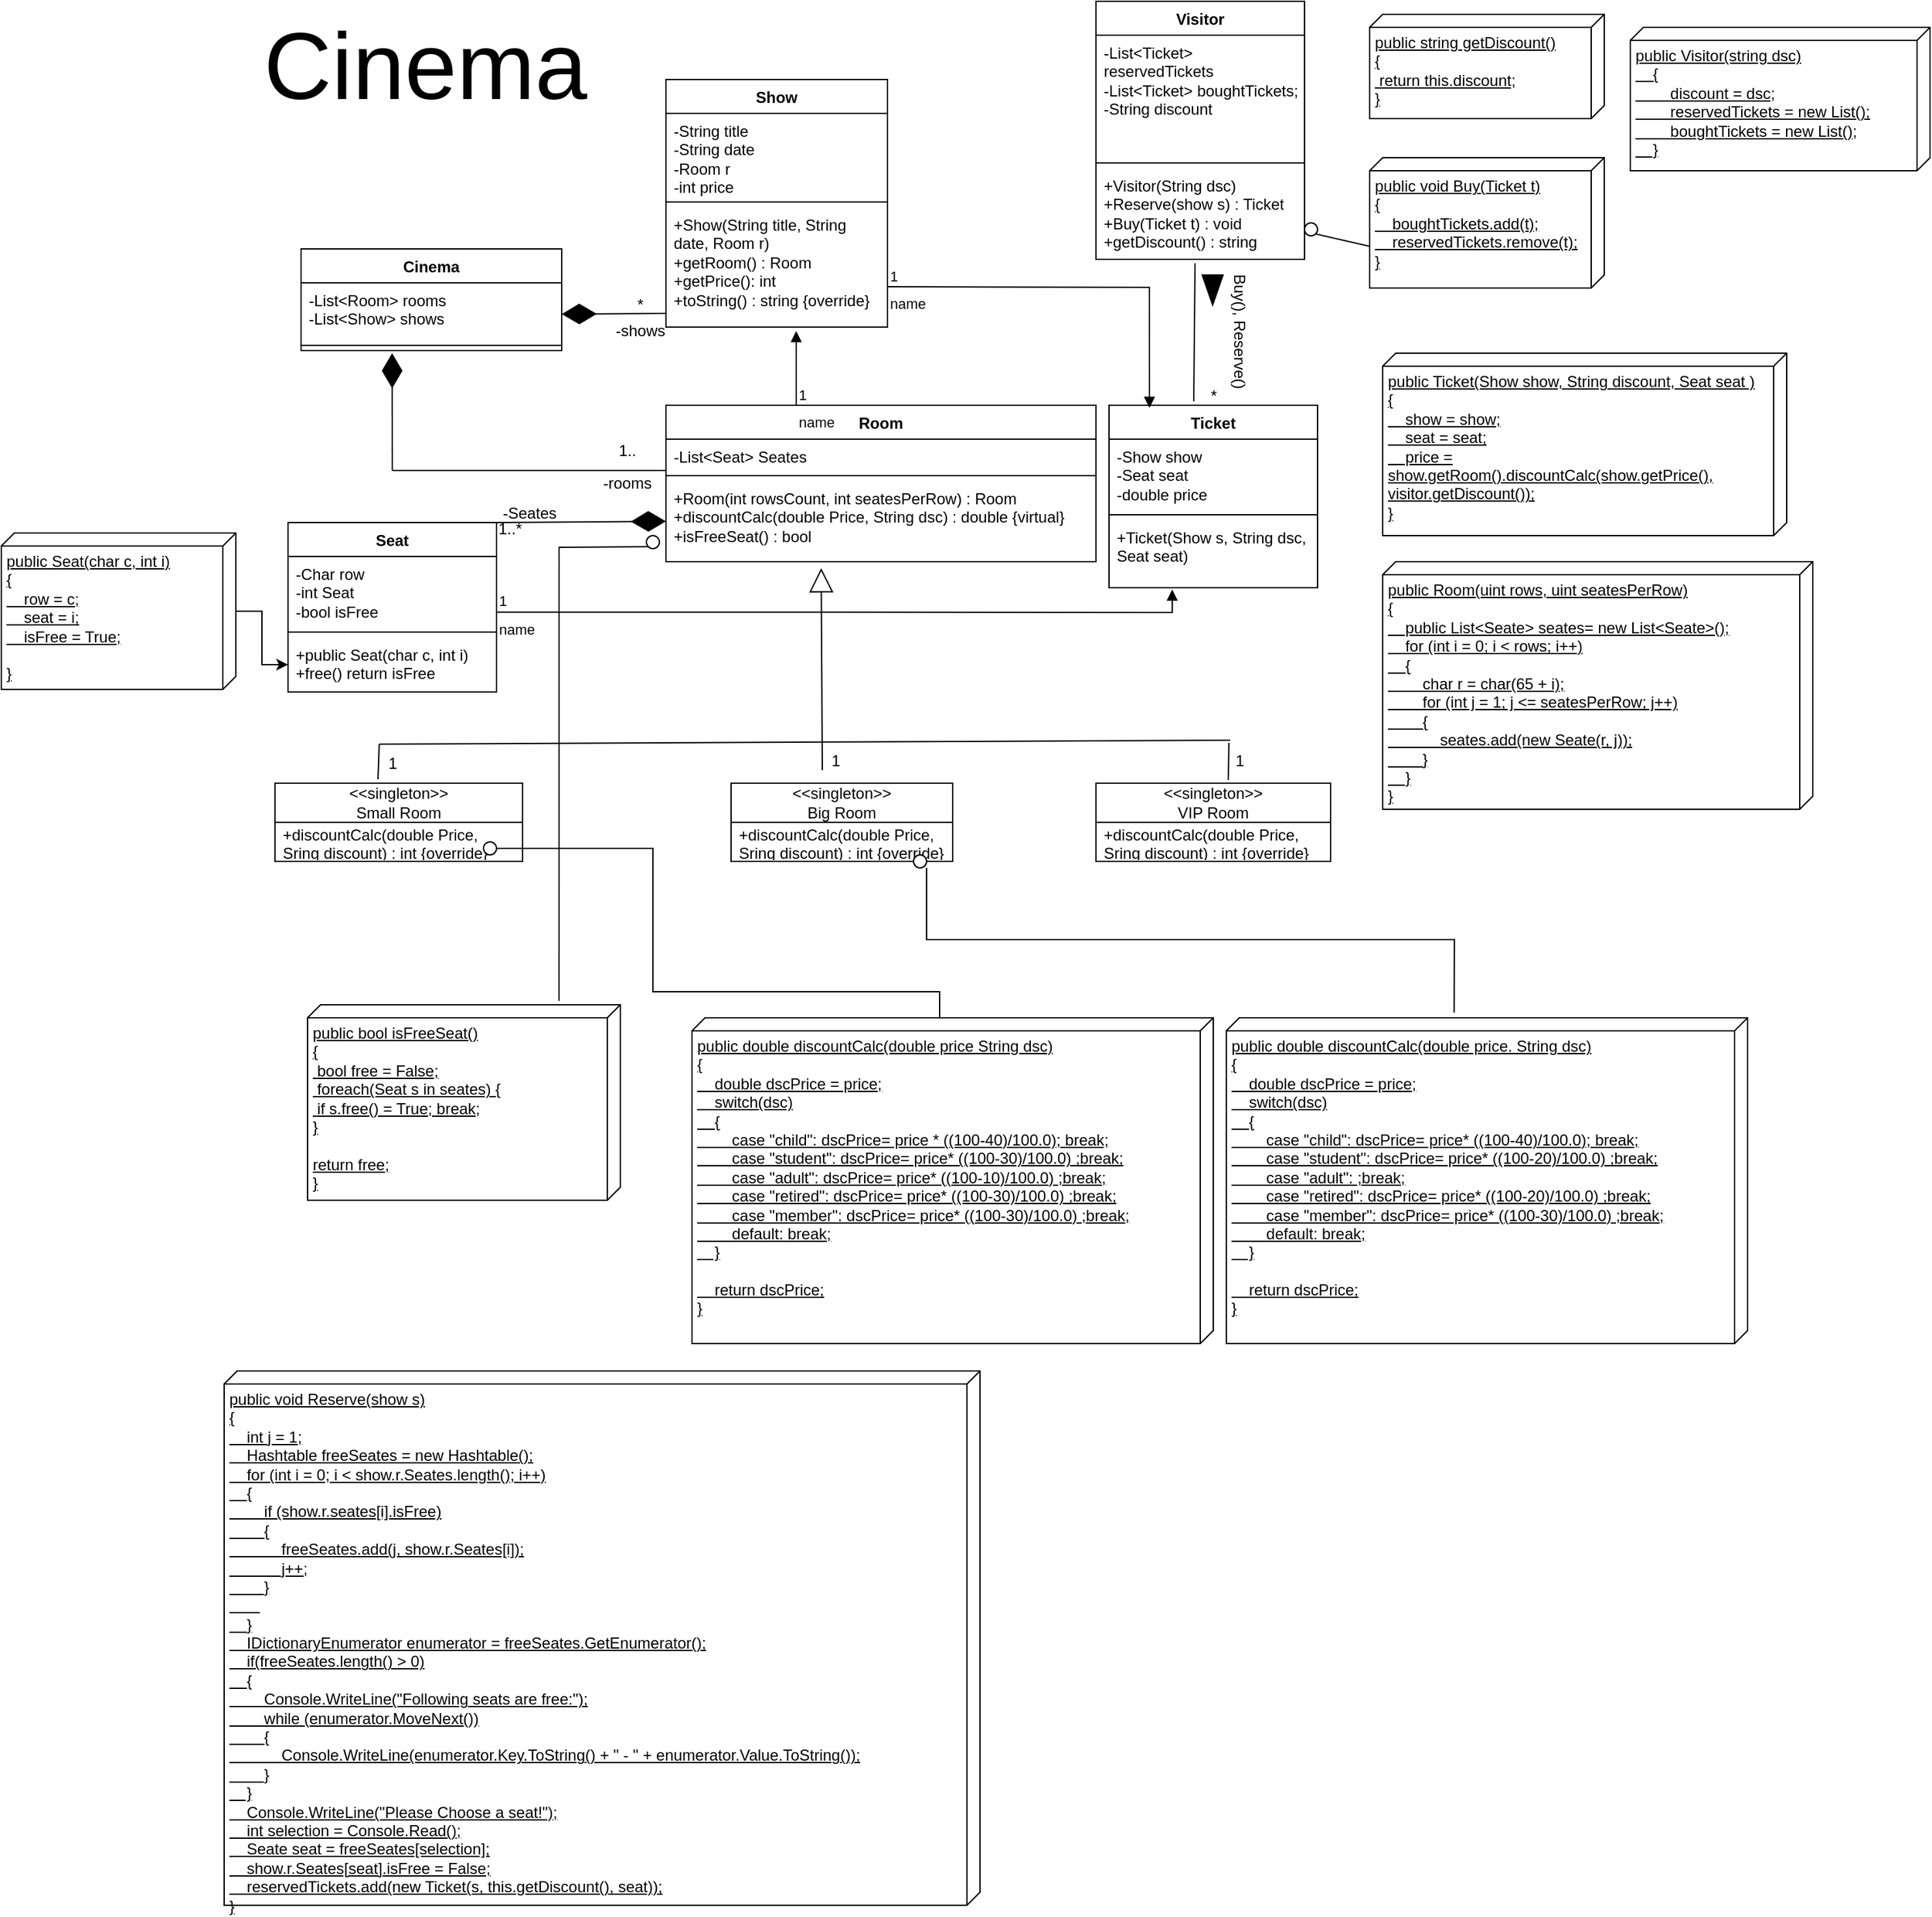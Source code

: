 <mxfile version="21.3.6" type="github">
  <diagram name="Page-1" id="c4acf3e9-155e-7222-9cf6-157b1a14988f">
    <mxGraphModel dx="2284" dy="774" grid="1" gridSize="10" guides="1" tooltips="1" connect="1" arrows="1" fold="1" page="1" pageScale="1" pageWidth="850" pageHeight="1100" background="none" math="0" shadow="0">
      <root>
        <mxCell id="0" />
        <mxCell id="1" parent="0" />
        <mxCell id="Fub8hcJ4NYJPcRC2N2-U-1" value="&amp;lt;&amp;lt;singleton&amp;gt;&amp;gt;&lt;br&gt;&lt;div&gt;Small Room&lt;/div&gt;" style="swimlane;fontStyle=0;childLayout=stackLayout;horizontal=1;startSize=30;horizontalStack=0;resizeParent=1;resizeParentMax=0;resizeLast=0;collapsible=1;marginBottom=0;whiteSpace=wrap;html=1;" parent="1" vertex="1">
          <mxGeometry x="30" y="610" width="190" height="60" as="geometry" />
        </mxCell>
        <mxCell id="Fub8hcJ4NYJPcRC2N2-U-2" value="+discountCalc(double Price, Sring discount) : int {override}" style="text;strokeColor=none;fillColor=none;align=left;verticalAlign=middle;spacingLeft=4;spacingRight=4;overflow=hidden;points=[[0,0.5],[1,0.5]];portConstraint=eastwest;rotatable=0;whiteSpace=wrap;html=1;" parent="Fub8hcJ4NYJPcRC2N2-U-1" vertex="1">
          <mxGeometry y="30" width="190" height="30" as="geometry" />
        </mxCell>
        <mxCell id="Fub8hcJ4NYJPcRC2N2-U-5" value="&lt;div&gt;&amp;lt;&amp;lt;singleton&amp;gt;&amp;gt;&lt;/div&gt;&lt;div&gt;Big Room&lt;/div&gt;" style="swimlane;fontStyle=0;childLayout=stackLayout;horizontal=1;startSize=30;horizontalStack=0;resizeParent=1;resizeParentMax=0;resizeLast=0;collapsible=1;marginBottom=0;whiteSpace=wrap;html=1;" parent="1" vertex="1">
          <mxGeometry x="380" y="610" width="170" height="60" as="geometry" />
        </mxCell>
        <mxCell id="Fub8hcJ4NYJPcRC2N2-U-6" value="+discountCalc(double Price, Sring discount) : int {override}" style="text;strokeColor=none;fillColor=none;align=left;verticalAlign=middle;spacingLeft=4;spacingRight=4;overflow=hidden;points=[[0,0.5],[1,0.5]];portConstraint=eastwest;rotatable=0;whiteSpace=wrap;html=1;" parent="Fub8hcJ4NYJPcRC2N2-U-5" vertex="1">
          <mxGeometry y="30" width="170" height="30" as="geometry" />
        </mxCell>
        <mxCell id="Fub8hcJ4NYJPcRC2N2-U-9" value="&amp;lt;&amp;lt;singleton&amp;gt;&amp;gt;&lt;div&gt;VIP Room&lt;/div&gt;" style="swimlane;fontStyle=0;childLayout=stackLayout;horizontal=1;startSize=30;horizontalStack=0;resizeParent=1;resizeParentMax=0;resizeLast=0;collapsible=1;marginBottom=0;whiteSpace=wrap;html=1;" parent="1" vertex="1">
          <mxGeometry x="660" y="610" width="180" height="60" as="geometry" />
        </mxCell>
        <mxCell id="Fub8hcJ4NYJPcRC2N2-U-10" value="+discountCalc(double Price, Sring discount) : int {override}" style="text;strokeColor=none;fillColor=none;align=left;verticalAlign=middle;spacingLeft=4;spacingRight=4;overflow=hidden;points=[[0,0.5],[1,0.5]];portConstraint=eastwest;rotatable=0;whiteSpace=wrap;html=1;" parent="Fub8hcJ4NYJPcRC2N2-U-9" vertex="1">
          <mxGeometry y="30" width="180" height="30" as="geometry" />
        </mxCell>
        <mxCell id="Fub8hcJ4NYJPcRC2N2-U-13" value="" style="endArrow=block;endSize=16;endFill=0;html=1;rounded=0;entryX=0.361;entryY=1.081;entryDx=0;entryDy=0;entryPerimeter=0;" parent="1" target="mv2xZKtYBl5VgR-Bn2mG-12" edge="1">
          <mxGeometry width="160" relative="1" as="geometry">
            <mxPoint x="450" y="600" as="sourcePoint" />
            <mxPoint x="449.46" y="445.01" as="targetPoint" />
          </mxGeometry>
        </mxCell>
        <mxCell id="Fub8hcJ4NYJPcRC2N2-U-14" value="" style="endArrow=none;html=1;rounded=0;entryX=0.267;entryY=-0.033;entryDx=0;entryDy=0;entryPerimeter=0;" parent="1" target="mv2xZKtYBl5VgR-Bn2mG-66" edge="1">
          <mxGeometry width="50" height="50" relative="1" as="geometry">
            <mxPoint x="110" y="580" as="sourcePoint" />
            <mxPoint x="740" y="580" as="targetPoint" />
          </mxGeometry>
        </mxCell>
        <mxCell id="Fub8hcJ4NYJPcRC2N2-U-15" value="" style="endArrow=none;html=1;rounded=0;exitX=0.416;exitY=-0.05;exitDx=0;exitDy=0;exitPerimeter=0;" parent="1" source="Fub8hcJ4NYJPcRC2N2-U-1" edge="1">
          <mxGeometry width="50" height="50" relative="1" as="geometry">
            <mxPoint x="110" y="630" as="sourcePoint" />
            <mxPoint x="110" y="580" as="targetPoint" />
          </mxGeometry>
        </mxCell>
        <mxCell id="Fub8hcJ4NYJPcRC2N2-U-16" value="" style="endArrow=none;html=1;rounded=0;entryX=0.564;entryY=-0.042;entryDx=0;entryDy=0;entryPerimeter=0;exitX=0.233;exitY=0.033;exitDx=0;exitDy=0;exitPerimeter=0;" parent="1" source="mv2xZKtYBl5VgR-Bn2mG-66" target="Fub8hcJ4NYJPcRC2N2-U-9" edge="1">
          <mxGeometry width="50" height="50" relative="1" as="geometry">
            <mxPoint x="740" y="580" as="sourcePoint" />
            <mxPoint x="670" y="530" as="targetPoint" />
          </mxGeometry>
        </mxCell>
        <mxCell id="Fub8hcJ4NYJPcRC2N2-U-17" value="" style="endArrow=diamondThin;endFill=1;endSize=24;html=1;rounded=0;" parent="1" edge="1">
          <mxGeometry width="160" relative="1" as="geometry">
            <mxPoint x="330" y="249.5" as="sourcePoint" />
            <mxPoint x="250" y="250" as="targetPoint" />
          </mxGeometry>
        </mxCell>
        <mxCell id="Fub8hcJ4NYJPcRC2N2-U-18" value="" style="endArrow=diamondThin;endFill=1;endSize=24;html=1;rounded=0;" parent="1" edge="1">
          <mxGeometry width="160" relative="1" as="geometry">
            <mxPoint x="120" y="370" as="sourcePoint" />
            <mxPoint x="119.9" y="280" as="targetPoint" />
          </mxGeometry>
        </mxCell>
        <mxCell id="Fub8hcJ4NYJPcRC2N2-U-20" value="-rooms" style="text;html=1;align=center;verticalAlign=middle;resizable=0;points=[];autosize=1;strokeColor=none;fillColor=none;" parent="1" vertex="1">
          <mxGeometry x="270" y="365" width="60" height="30" as="geometry" />
        </mxCell>
        <mxCell id="Fub8hcJ4NYJPcRC2N2-U-21" value="1.." style="text;html=1;align=center;verticalAlign=middle;resizable=0;points=[];autosize=1;strokeColor=none;fillColor=none;" parent="1" vertex="1">
          <mxGeometry x="280" y="340" width="40" height="30" as="geometry" />
        </mxCell>
        <mxCell id="Fub8hcJ4NYJPcRC2N2-U-22" value="&lt;div&gt;-shows&lt;/div&gt;" style="text;html=1;align=center;verticalAlign=middle;resizable=0;points=[];autosize=1;strokeColor=none;fillColor=none;" parent="1" vertex="1">
          <mxGeometry x="280" y="248" width="60" height="30" as="geometry" />
        </mxCell>
        <mxCell id="Fub8hcJ4NYJPcRC2N2-U-23" value="*" style="text;html=1;align=center;verticalAlign=middle;resizable=0;points=[];autosize=1;strokeColor=none;fillColor=none;" parent="1" vertex="1">
          <mxGeometry x="295" y="228" width="30" height="30" as="geometry" />
        </mxCell>
        <mxCell id="mv2xZKtYBl5VgR-Bn2mG-1" value="Cinema" style="swimlane;fontStyle=1;align=center;verticalAlign=top;childLayout=stackLayout;horizontal=1;startSize=26;horizontalStack=0;resizeParent=1;resizeParentMax=0;resizeLast=0;collapsible=1;marginBottom=0;whiteSpace=wrap;html=1;" parent="1" vertex="1">
          <mxGeometry x="50" y="200" width="200" height="78" as="geometry" />
        </mxCell>
        <mxCell id="mv2xZKtYBl5VgR-Bn2mG-2" value="&lt;div&gt;-List&amp;lt;Room&amp;gt; rooms&lt;/div&gt;&lt;div&gt;-List&amp;lt;Show&amp;gt; shows&lt;br&gt;&lt;/div&gt;" style="text;strokeColor=none;fillColor=none;align=left;verticalAlign=top;spacingLeft=4;spacingRight=4;overflow=hidden;rotatable=0;points=[[0,0.5],[1,0.5]];portConstraint=eastwest;whiteSpace=wrap;html=1;" parent="mv2xZKtYBl5VgR-Bn2mG-1" vertex="1">
          <mxGeometry y="26" width="200" height="44" as="geometry" />
        </mxCell>
        <mxCell id="mv2xZKtYBl5VgR-Bn2mG-3" value="" style="line;strokeWidth=1;fillColor=none;align=left;verticalAlign=middle;spacingTop=-1;spacingLeft=3;spacingRight=3;rotatable=0;labelPosition=right;points=[];portConstraint=eastwest;strokeColor=inherit;" parent="mv2xZKtYBl5VgR-Bn2mG-1" vertex="1">
          <mxGeometry y="70" width="200" height="8" as="geometry" />
        </mxCell>
        <mxCell id="mv2xZKtYBl5VgR-Bn2mG-5" value="Show" style="swimlane;fontStyle=1;align=center;verticalAlign=top;childLayout=stackLayout;horizontal=1;startSize=26;horizontalStack=0;resizeParent=1;resizeParentMax=0;resizeLast=0;collapsible=1;marginBottom=0;whiteSpace=wrap;html=1;" parent="1" vertex="1">
          <mxGeometry x="330" y="70" width="170" height="190" as="geometry" />
        </mxCell>
        <mxCell id="mv2xZKtYBl5VgR-Bn2mG-6" value="&lt;div&gt;-String title&lt;/div&gt;-String date&lt;br&gt;-Room r&lt;br&gt;-int price" style="text;strokeColor=none;fillColor=none;align=left;verticalAlign=top;spacingLeft=4;spacingRight=4;overflow=hidden;rotatable=0;points=[[0,0.5],[1,0.5]];portConstraint=eastwest;whiteSpace=wrap;html=1;" parent="mv2xZKtYBl5VgR-Bn2mG-5" vertex="1">
          <mxGeometry y="26" width="170" height="64" as="geometry" />
        </mxCell>
        <mxCell id="mv2xZKtYBl5VgR-Bn2mG-7" value="" style="line;strokeWidth=1;fillColor=none;align=left;verticalAlign=middle;spacingTop=-1;spacingLeft=3;spacingRight=3;rotatable=0;labelPosition=right;points=[];portConstraint=eastwest;strokeColor=inherit;" parent="mv2xZKtYBl5VgR-Bn2mG-5" vertex="1">
          <mxGeometry y="90" width="170" height="8" as="geometry" />
        </mxCell>
        <mxCell id="mv2xZKtYBl5VgR-Bn2mG-8" value="+Show(String title, String date, Room r)&lt;br&gt;&lt;div&gt;+getRoom() : Room&lt;/div&gt;&lt;div&gt;+getPrice(): int&lt;/div&gt;&lt;div&gt;+toString() : string {override}&lt;br&gt;&lt;/div&gt;" style="text;strokeColor=none;fillColor=none;align=left;verticalAlign=top;spacingLeft=4;spacingRight=4;overflow=hidden;rotatable=0;points=[[0,0.5],[1,0.5]];portConstraint=eastwest;whiteSpace=wrap;html=1;" parent="mv2xZKtYBl5VgR-Bn2mG-5" vertex="1">
          <mxGeometry y="98" width="170" height="92" as="geometry" />
        </mxCell>
        <mxCell id="mv2xZKtYBl5VgR-Bn2mG-9" value="Room" style="swimlane;fontStyle=1;align=center;verticalAlign=top;childLayout=stackLayout;horizontal=1;startSize=26;horizontalStack=0;resizeParent=1;resizeParentMax=0;resizeLast=0;collapsible=1;marginBottom=0;whiteSpace=wrap;html=1;" parent="1" vertex="1">
          <mxGeometry x="330" y="320" width="330" height="120" as="geometry" />
        </mxCell>
        <mxCell id="mv2xZKtYBl5VgR-Bn2mG-10" value="-List&amp;lt;Seat&amp;gt; Seates" style="text;strokeColor=none;fillColor=none;align=left;verticalAlign=top;spacingLeft=4;spacingRight=4;overflow=hidden;rotatable=0;points=[[0,0.5],[1,0.5]];portConstraint=eastwest;whiteSpace=wrap;html=1;" parent="mv2xZKtYBl5VgR-Bn2mG-9" vertex="1">
          <mxGeometry y="26" width="330" height="24" as="geometry" />
        </mxCell>
        <mxCell id="mv2xZKtYBl5VgR-Bn2mG-11" value="" style="line;strokeWidth=1;fillColor=none;align=left;verticalAlign=middle;spacingTop=-1;spacingLeft=3;spacingRight=3;rotatable=0;labelPosition=right;points=[];portConstraint=eastwest;strokeColor=inherit;" parent="mv2xZKtYBl5VgR-Bn2mG-9" vertex="1">
          <mxGeometry y="50" width="330" height="8" as="geometry" />
        </mxCell>
        <mxCell id="mv2xZKtYBl5VgR-Bn2mG-12" value="&lt;div&gt;+Room(int rowsCount, int seatesPerRow) : Room&lt;br&gt;&lt;/div&gt;&lt;div&gt;+discountCalc(double Price, String dsc) : double {virtual}&lt;br&gt;+isFreeSeat() : bool&lt;br&gt;&lt;/div&gt;" style="text;strokeColor=none;fillColor=none;align=left;verticalAlign=top;spacingLeft=4;spacingRight=4;overflow=hidden;rotatable=0;points=[[0,0.5],[1,0.5]];portConstraint=eastwest;whiteSpace=wrap;html=1;" parent="mv2xZKtYBl5VgR-Bn2mG-9" vertex="1">
          <mxGeometry y="58" width="330" height="62" as="geometry" />
        </mxCell>
        <mxCell id="mv2xZKtYBl5VgR-Bn2mG-13" value="Visitor" style="swimlane;fontStyle=1;align=center;verticalAlign=top;childLayout=stackLayout;horizontal=1;startSize=26;horizontalStack=0;resizeParent=1;resizeParentMax=0;resizeLast=0;collapsible=1;marginBottom=0;whiteSpace=wrap;html=1;" parent="1" vertex="1">
          <mxGeometry x="660" y="10" width="160" height="198" as="geometry" />
        </mxCell>
        <mxCell id="mv2xZKtYBl5VgR-Bn2mG-14" value="&lt;div&gt;-List&amp;lt;Ticket&amp;gt; reservedTickets&lt;/div&gt;&lt;div&gt;-List&amp;lt;Ticket&amp;gt; boughtTickets;&lt;br&gt;&lt;/div&gt;-String discount" style="text;strokeColor=none;fillColor=none;align=left;verticalAlign=top;spacingLeft=4;spacingRight=4;overflow=hidden;rotatable=0;points=[[0,0.5],[1,0.5]];portConstraint=eastwest;whiteSpace=wrap;html=1;" parent="mv2xZKtYBl5VgR-Bn2mG-13" vertex="1">
          <mxGeometry y="26" width="160" height="94" as="geometry" />
        </mxCell>
        <mxCell id="mv2xZKtYBl5VgR-Bn2mG-15" value="" style="line;strokeWidth=1;fillColor=none;align=left;verticalAlign=middle;spacingTop=-1;spacingLeft=3;spacingRight=3;rotatable=0;labelPosition=right;points=[];portConstraint=eastwest;strokeColor=inherit;" parent="mv2xZKtYBl5VgR-Bn2mG-13" vertex="1">
          <mxGeometry y="120" width="160" height="8" as="geometry" />
        </mxCell>
        <mxCell id="mv2xZKtYBl5VgR-Bn2mG-16" value="&lt;div&gt;+Visitor(String dsc)&lt;br&gt;+Reserve(show s) : Ticket&lt;br&gt;&lt;/div&gt;&lt;div&gt;+Buy(Ticket t) : void&lt;/div&gt;&lt;div&gt;+getDiscount() : string&lt;br&gt;&lt;/div&gt;&lt;div&gt;&lt;br&gt;&lt;/div&gt;" style="text;strokeColor=none;fillColor=none;align=left;verticalAlign=top;spacingLeft=4;spacingRight=4;overflow=hidden;rotatable=0;points=[[0,0.5],[1,0.5]];portConstraint=eastwest;whiteSpace=wrap;html=1;" parent="mv2xZKtYBl5VgR-Bn2mG-13" vertex="1">
          <mxGeometry y="128" width="160" height="70" as="geometry" />
        </mxCell>
        <mxCell id="mv2xZKtYBl5VgR-Bn2mG-17" value="" style="endArrow=none;html=1;rounded=0;" parent="1" edge="1">
          <mxGeometry width="50" height="50" relative="1" as="geometry">
            <mxPoint x="120" y="370" as="sourcePoint" />
            <mxPoint x="330" y="370" as="targetPoint" />
            <Array as="points" />
          </mxGeometry>
        </mxCell>
        <mxCell id="mv2xZKtYBl5VgR-Bn2mG-19" value="Ticket" style="swimlane;fontStyle=1;align=center;verticalAlign=top;childLayout=stackLayout;horizontal=1;startSize=26;horizontalStack=0;resizeParent=1;resizeParentMax=0;resizeLast=0;collapsible=1;marginBottom=0;whiteSpace=wrap;html=1;" parent="1" vertex="1">
          <mxGeometry x="670" y="320" width="160" height="140" as="geometry" />
        </mxCell>
        <mxCell id="mv2xZKtYBl5VgR-Bn2mG-20" value="-Show show&lt;br&gt;-Seat seat&lt;br&gt;-double price" style="text;strokeColor=none;fillColor=none;align=left;verticalAlign=top;spacingLeft=4;spacingRight=4;overflow=hidden;rotatable=0;points=[[0,0.5],[1,0.5]];portConstraint=eastwest;whiteSpace=wrap;html=1;" parent="mv2xZKtYBl5VgR-Bn2mG-19" vertex="1">
          <mxGeometry y="26" width="160" height="54" as="geometry" />
        </mxCell>
        <mxCell id="mv2xZKtYBl5VgR-Bn2mG-21" value="" style="line;strokeWidth=1;fillColor=none;align=left;verticalAlign=middle;spacingTop=-1;spacingLeft=3;spacingRight=3;rotatable=0;labelPosition=right;points=[];portConstraint=eastwest;strokeColor=inherit;" parent="mv2xZKtYBl5VgR-Bn2mG-19" vertex="1">
          <mxGeometry y="80" width="160" height="8" as="geometry" />
        </mxCell>
        <mxCell id="mv2xZKtYBl5VgR-Bn2mG-22" value="+Ticket(Show s, String dsc, Seat seat)" style="text;strokeColor=none;fillColor=none;align=left;verticalAlign=top;spacingLeft=4;spacingRight=4;overflow=hidden;rotatable=0;points=[[0,0.5],[1,0.5]];portConstraint=eastwest;whiteSpace=wrap;html=1;" parent="mv2xZKtYBl5VgR-Bn2mG-19" vertex="1">
          <mxGeometry y="88" width="160" height="52" as="geometry" />
        </mxCell>
        <mxCell id="mv2xZKtYBl5VgR-Bn2mG-23" value="" style="shape=mxgraph.arrows2.wedgeArrow;html=1;bendable=0;startWidth=8;fillColor=strokeColor;defaultFillColor=invert;defaultGradientColor=invert;rounded=0;" parent="1" edge="1">
          <mxGeometry width="100" height="100" relative="1" as="geometry">
            <mxPoint x="749.5" y="220" as="sourcePoint" />
            <mxPoint x="749.5" y="243" as="targetPoint" />
          </mxGeometry>
        </mxCell>
        <mxCell id="mv2xZKtYBl5VgR-Bn2mG-24" value="Buy(), Reserve()" style="text;html=1;align=center;verticalAlign=middle;resizable=0;points=[];autosize=1;strokeColor=none;fillColor=none;rotation=90;" parent="1" vertex="1">
          <mxGeometry x="715" y="248" width="110" height="30" as="geometry" />
        </mxCell>
        <mxCell id="mv2xZKtYBl5VgR-Bn2mG-25" value="Seat" style="swimlane;fontStyle=1;align=center;verticalAlign=top;childLayout=stackLayout;horizontal=1;startSize=26;horizontalStack=0;resizeParent=1;resizeParentMax=0;resizeLast=0;collapsible=1;marginBottom=0;whiteSpace=wrap;html=1;" parent="1" vertex="1">
          <mxGeometry x="40" y="410" width="160" height="130" as="geometry" />
        </mxCell>
        <mxCell id="mv2xZKtYBl5VgR-Bn2mG-26" value="-Char row&lt;br&gt;-int Seat&lt;br&gt;-bool isFree" style="text;strokeColor=none;fillColor=none;align=left;verticalAlign=top;spacingLeft=4;spacingRight=4;overflow=hidden;rotatable=0;points=[[0,0.5],[1,0.5]];portConstraint=eastwest;whiteSpace=wrap;html=1;" parent="mv2xZKtYBl5VgR-Bn2mG-25" vertex="1">
          <mxGeometry y="26" width="160" height="54" as="geometry" />
        </mxCell>
        <mxCell id="mv2xZKtYBl5VgR-Bn2mG-27" value="" style="line;strokeWidth=1;fillColor=none;align=left;verticalAlign=middle;spacingTop=-1;spacingLeft=3;spacingRight=3;rotatable=0;labelPosition=right;points=[];portConstraint=eastwest;strokeColor=inherit;" parent="mv2xZKtYBl5VgR-Bn2mG-25" vertex="1">
          <mxGeometry y="80" width="160" height="8" as="geometry" />
        </mxCell>
        <mxCell id="mv2xZKtYBl5VgR-Bn2mG-28" value="&lt;div&gt;+public Seat(char c, int i)&lt;br&gt;&lt;/div&gt;&lt;div&gt;+free() return isFree&lt;/div&gt;" style="text;strokeColor=none;fillColor=none;align=left;verticalAlign=top;spacingLeft=4;spacingRight=4;overflow=hidden;rotatable=0;points=[[0,0.5],[1,0.5]];portConstraint=eastwest;whiteSpace=wrap;html=1;" parent="mv2xZKtYBl5VgR-Bn2mG-25" vertex="1">
          <mxGeometry y="88" width="160" height="42" as="geometry" />
        </mxCell>
        <mxCell id="mv2xZKtYBl5VgR-Bn2mG-29" value="&lt;font style=&quot;font-size: 72px;&quot;&gt;Cinema&lt;/font&gt;" style="text;html=1;align=center;verticalAlign=middle;resizable=0;points=[];autosize=1;strokeColor=none;fillColor=none;" parent="1" vertex="1">
          <mxGeometry x="10" y="10" width="270" height="100" as="geometry" />
        </mxCell>
        <mxCell id="mv2xZKtYBl5VgR-Bn2mG-30" value="public bool isFreeSeat()&lt;br&gt;&lt;div&gt;{&lt;/div&gt;&lt;div&gt;&lt;span style=&quot;white-space: pre;&quot;&gt; &lt;/span&gt;bool free = False;&lt;br&gt;&lt;/div&gt;&lt;div&gt;&lt;span style=&quot;white-space: pre;&quot;&gt; &lt;/span&gt;foreach(Seat s in seates) {&lt;/div&gt;&lt;div&gt;&lt;span style=&quot;white-space: pre;&quot;&gt; &lt;/span&gt;if s.free() = True; break; &lt;br&gt;&lt;/div&gt;&lt;div&gt;}&lt;/div&gt;&lt;div&gt;&lt;br&gt;&lt;/div&gt;&lt;div&gt;return free;&lt;br&gt;&lt;/div&gt;&lt;div&gt;}&lt;/div&gt;" style="verticalAlign=top;align=left;spacingTop=8;spacingLeft=2;spacingRight=12;shape=cube;size=10;direction=south;fontStyle=4;html=1;whiteSpace=wrap;" parent="1" vertex="1">
          <mxGeometry x="55" y="780" width="240" height="150" as="geometry" />
        </mxCell>
        <mxCell id="mv2xZKtYBl5VgR-Bn2mG-31" value="public double discountCalc(double price String dsc)&lt;br&gt;{&lt;br&gt;&amp;nbsp;&amp;nbsp; &amp;nbsp;double dscPrice = price;&lt;br&gt;&amp;nbsp;&amp;nbsp; &amp;nbsp;switch(dsc) &lt;br&gt;&amp;nbsp;&amp;nbsp; &amp;nbsp;{&lt;br&gt;&amp;nbsp;&amp;nbsp; &amp;nbsp;&amp;nbsp;&amp;nbsp;&amp;nbsp; case &quot;child&quot;: dscPrice= price * ((100-40)/100.0); break;&lt;br&gt;&amp;nbsp;&amp;nbsp; &amp;nbsp;&amp;nbsp;&amp;nbsp;&amp;nbsp; case &quot;student&quot;: dscPrice= price* ((100-30)/100.0) ;break;&lt;br&gt;&amp;nbsp;&amp;nbsp; &amp;nbsp;&amp;nbsp;&amp;nbsp;&amp;nbsp; case &quot;adult&quot;: dscPrice= price* ((100-10)/100.0) ;break;&lt;br&gt;&amp;nbsp;&amp;nbsp; &amp;nbsp;&amp;nbsp;&amp;nbsp;&amp;nbsp; case &quot;retired&quot;: dscPrice= price* ((100-30)/100.0) ;break;&lt;br&gt;&amp;nbsp;&amp;nbsp; &amp;nbsp;&amp;nbsp;&amp;nbsp;&amp;nbsp; case &quot;member&quot;: dscPrice= price* ((100-30)/100.0) ;break;&lt;br&gt;&amp;nbsp;&amp;nbsp; &amp;nbsp;&amp;nbsp;&amp;nbsp;&amp;nbsp; default: break;&lt;br&gt;&amp;nbsp;&amp;nbsp; &amp;nbsp;}&lt;br&gt;&lt;br&gt;&amp;nbsp;&amp;nbsp; &amp;nbsp;return dscPrice;&lt;br&gt;}" style="verticalAlign=top;align=left;spacingTop=8;spacingLeft=2;spacingRight=12;shape=cube;size=10;direction=south;fontStyle=4;html=1;whiteSpace=wrap;" parent="1" vertex="1">
          <mxGeometry x="350" y="790" width="400" height="250" as="geometry" />
        </mxCell>
        <mxCell id="mv2xZKtYBl5VgR-Bn2mG-33" value="public double discountCalc(double price. String dsc)&lt;br&gt;{&lt;br&gt;&amp;nbsp;&amp;nbsp;&amp;nbsp; double dscPrice = price;&lt;br&gt;&amp;nbsp;&amp;nbsp; &amp;nbsp;switch(dsc) &lt;br&gt;&amp;nbsp;&amp;nbsp; &amp;nbsp;{&lt;br&gt;&amp;nbsp;&amp;nbsp; &amp;nbsp;&amp;nbsp;&amp;nbsp;&amp;nbsp; case &quot;child&quot;: dscPrice= price* ((100-40)/100.0); break;&lt;br&gt;&amp;nbsp;&amp;nbsp; &amp;nbsp;&amp;nbsp;&amp;nbsp;&amp;nbsp; case &quot;student&quot;: dscPrice= price* ((100-20)/100.0) ;break;&lt;br&gt;&amp;nbsp;&amp;nbsp; &amp;nbsp;&amp;nbsp;&amp;nbsp;&amp;nbsp; case &quot;adult&quot;: ;break;&lt;br&gt;&amp;nbsp;&amp;nbsp; &amp;nbsp;&amp;nbsp;&amp;nbsp;&amp;nbsp; case &quot;retired&quot;: dscPrice= price* ((100-20)/100.0) ;break;&lt;br&gt;&amp;nbsp;&amp;nbsp; &amp;nbsp;&amp;nbsp;&amp;nbsp;&amp;nbsp; case &quot;member&quot;: dscPrice= price* ((100-30)/100.0) ;break;&lt;br&gt;&amp;nbsp;&amp;nbsp; &amp;nbsp;&amp;nbsp;&amp;nbsp;&amp;nbsp; default: break;&lt;br&gt;&amp;nbsp;&amp;nbsp; &amp;nbsp;}&lt;br&gt;&lt;br&gt;&amp;nbsp;&amp;nbsp; &amp;nbsp;return dscPrice;&lt;br&gt;}" style="verticalAlign=top;align=left;spacingTop=8;spacingLeft=2;spacingRight=12;shape=cube;size=10;direction=south;fontStyle=4;html=1;whiteSpace=wrap;" parent="1" vertex="1">
          <mxGeometry x="760" y="790" width="400" height="250" as="geometry" />
        </mxCell>
        <mxCell id="mv2xZKtYBl5VgR-Bn2mG-41" value="" style="ellipse;whiteSpace=wrap;html=1;aspect=fixed;" parent="1" vertex="1">
          <mxGeometry x="520" y="665" width="10" height="10" as="geometry" />
        </mxCell>
        <mxCell id="mv2xZKtYBl5VgR-Bn2mG-42" value="" style="endArrow=none;html=1;rounded=0;entryX=1;entryY=0.5;entryDx=0;entryDy=0;" parent="1" target="mv2xZKtYBl5VgR-Bn2mG-43" edge="1">
          <mxGeometry width="50" height="50" relative="1" as="geometry">
            <mxPoint x="540" y="790" as="sourcePoint" />
            <mxPoint x="200" y="680" as="targetPoint" />
            <Array as="points">
              <mxPoint x="540" y="770" />
              <mxPoint x="320" y="770" />
              <mxPoint x="320" y="660" />
            </Array>
          </mxGeometry>
        </mxCell>
        <mxCell id="mv2xZKtYBl5VgR-Bn2mG-43" value="" style="ellipse;whiteSpace=wrap;html=1;aspect=fixed;" parent="1" vertex="1">
          <mxGeometry x="190" y="655" width="10" height="10" as="geometry" />
        </mxCell>
        <mxCell id="mv2xZKtYBl5VgR-Bn2mG-45" value="" style="ellipse;whiteSpace=wrap;html=1;aspect=fixed;" parent="1" vertex="1">
          <mxGeometry x="315" y="420" width="10" height="10" as="geometry" />
        </mxCell>
        <mxCell id="mv2xZKtYBl5VgR-Bn2mG-46" value="" style="endArrow=none;html=1;rounded=0;exitX=-0.02;exitY=0.196;exitDx=0;exitDy=0;exitPerimeter=0;entryX=0;entryY=1;entryDx=0;entryDy=0;" parent="1" source="mv2xZKtYBl5VgR-Bn2mG-30" target="mv2xZKtYBl5VgR-Bn2mG-45" edge="1">
          <mxGeometry width="50" height="50" relative="1" as="geometry">
            <mxPoint x="320" y="760" as="sourcePoint" />
            <mxPoint x="250" y="420" as="targetPoint" />
            <Array as="points">
              <mxPoint x="248" y="429" />
            </Array>
          </mxGeometry>
        </mxCell>
        <mxCell id="mv2xZKtYBl5VgR-Bn2mG-47" value="public void Reserve(show s) &lt;br&gt;{&lt;br&gt;&amp;nbsp;&amp;nbsp; &amp;nbsp;int j = 1;&lt;br&gt;&amp;nbsp;&amp;nbsp; &amp;nbsp;Hashtable freeSeates = new Hashtable();&lt;br&gt;&amp;nbsp;&amp;nbsp; &amp;nbsp;for (int i = 0; i &amp;lt; show.r.Seates.length(); i++) &lt;br&gt;&amp;nbsp;&amp;nbsp; &amp;nbsp;{&lt;br&gt;&amp;nbsp;&amp;nbsp; &amp;nbsp;&amp;nbsp;&amp;nbsp;&amp;nbsp; if (show.r.seates[i].isFree)&lt;br&gt;&amp;nbsp;&amp;nbsp; &amp;nbsp;&amp;nbsp;&amp;nbsp;&amp;nbsp; {&lt;br&gt;&amp;nbsp;&amp;nbsp; &amp;nbsp;&amp;nbsp;&amp;nbsp;&amp;nbsp; &amp;nbsp;&amp;nbsp;&amp;nbsp; freeSeates.add(j, show.r.Seates[i]);&lt;br&gt;&amp;nbsp;&amp;nbsp; &amp;nbsp;&amp;nbsp;&amp;nbsp;&amp;nbsp; &amp;nbsp;&amp;nbsp;&amp;nbsp; j++;&lt;br&gt;&amp;nbsp;&amp;nbsp; &amp;nbsp;&amp;nbsp;&amp;nbsp;&amp;nbsp; }&lt;br&gt;&amp;nbsp;&amp;nbsp; &amp;nbsp;&amp;nbsp;&amp;nbsp;&amp;nbsp; &lt;br&gt;&amp;nbsp;&amp;nbsp; &amp;nbsp;}&lt;br&gt;&amp;nbsp;&amp;nbsp; &amp;nbsp;IDictionaryEnumerator enumerator = freeSeates.GetEnumerator();&lt;br&gt;&amp;nbsp;&amp;nbsp; &amp;nbsp;if(freeSeates.length() &amp;gt; 0)&lt;br&gt;&amp;nbsp;&amp;nbsp; &amp;nbsp;{&lt;br&gt;&amp;nbsp;&amp;nbsp; &amp;nbsp;&amp;nbsp;&amp;nbsp;&amp;nbsp; Console.WriteLine(&quot;Following seats are free:&quot;);&lt;br&gt;&amp;nbsp;&amp;nbsp; &amp;nbsp;&amp;nbsp;&amp;nbsp;&amp;nbsp; while (enumerator.MoveNext())&lt;br&gt;&amp;nbsp;&amp;nbsp; &amp;nbsp;&amp;nbsp;&amp;nbsp;&amp;nbsp; {&lt;br&gt;&amp;nbsp;&amp;nbsp; &amp;nbsp;&amp;nbsp;&amp;nbsp;&amp;nbsp; &amp;nbsp;&amp;nbsp;&amp;nbsp; Console.WriteLine(enumerator.Key.ToString() + &quot; - &quot; + enumerator.Value.ToString());&lt;br&gt;&amp;nbsp;&amp;nbsp; &amp;nbsp;&amp;nbsp;&amp;nbsp;&amp;nbsp; }&lt;br&gt;&amp;nbsp;&amp;nbsp; &amp;nbsp;}&lt;br&gt;&amp;nbsp;&amp;nbsp; &amp;nbsp;Console.WriteLine(&quot;Please Choose a seat!&quot;);&lt;br&gt;&amp;nbsp;&amp;nbsp; &amp;nbsp;int selection = Console.Read();&lt;br&gt;&lt;div&gt;&amp;nbsp;&amp;nbsp;&amp;nbsp; Seate seat = freeSeates[selection];&lt;/div&gt;&lt;div&gt;&amp;nbsp;&amp;nbsp;&amp;nbsp; show.r.Seates[seat].isFree = False;&lt;br&gt;&lt;/div&gt;&amp;nbsp;&amp;nbsp;&amp;nbsp; reservedTickets.add(new Ticket(s, this.getDiscount(), seat));&lt;br&gt;}" style="verticalAlign=top;align=left;spacingTop=8;spacingLeft=2;spacingRight=12;shape=cube;size=10;direction=south;fontStyle=4;html=1;whiteSpace=wrap;" parent="1" vertex="1">
          <mxGeometry x="-9" y="1061" width="580" height="410" as="geometry" />
        </mxCell>
        <mxCell id="mv2xZKtYBl5VgR-Bn2mG-48" value="" style="endArrow=none;html=1;rounded=0;entryX=0.475;entryY=1.043;entryDx=0;entryDy=0;entryPerimeter=0;exitX=0;exitY=0.633;exitDx=0;exitDy=0;exitPerimeter=0;" parent="1" source="mv2xZKtYBl5VgR-Bn2mG-49" target="mv2xZKtYBl5VgR-Bn2mG-16" edge="1">
          <mxGeometry width="50" height="50" relative="1" as="geometry">
            <mxPoint x="740" y="310" as="sourcePoint" />
            <mxPoint x="370" y="400" as="targetPoint" />
          </mxGeometry>
        </mxCell>
        <mxCell id="mv2xZKtYBl5VgR-Bn2mG-49" value="*" style="text;html=1;align=center;verticalAlign=middle;resizable=0;points=[];autosize=1;strokeColor=none;fillColor=none;" parent="1" vertex="1">
          <mxGeometry x="735" y="298" width="30" height="30" as="geometry" />
        </mxCell>
        <mxCell id="mv2xZKtYBl5VgR-Bn2mG-50" value="" style="endArrow=diamondThin;endFill=1;endSize=24;html=1;rounded=0;entryX=0;entryY=0.5;entryDx=0;entryDy=0;" parent="1" target="mv2xZKtYBl5VgR-Bn2mG-12" edge="1">
          <mxGeometry width="160" relative="1" as="geometry">
            <mxPoint x="200" y="410" as="sourcePoint" />
            <mxPoint x="360" y="410" as="targetPoint" />
          </mxGeometry>
        </mxCell>
        <mxCell id="mv2xZKtYBl5VgR-Bn2mG-51" value="-Seates" style="text;html=1;align=center;verticalAlign=middle;resizable=0;points=[];autosize=1;strokeColor=none;fillColor=none;" parent="1" vertex="1">
          <mxGeometry x="190" y="388" width="70" height="30" as="geometry" />
        </mxCell>
        <mxCell id="mv2xZKtYBl5VgR-Bn2mG-52" value="1..*" style="text;html=1;align=center;verticalAlign=middle;resizable=0;points=[];autosize=1;strokeColor=none;fillColor=none;" parent="1" vertex="1">
          <mxGeometry x="190" y="400" width="40" height="30" as="geometry" />
        </mxCell>
        <mxCell id="mv2xZKtYBl5VgR-Bn2mG-54" value="public void Buy(Ticket t)&lt;br&gt;{&lt;br&gt;&amp;nbsp;&amp;nbsp; &amp;nbsp;boughtTickets.add(t);&lt;br&gt;&amp;nbsp;&amp;nbsp; &amp;nbsp;reservedTickets.remove(t);&lt;br&gt;}" style="verticalAlign=top;align=left;spacingTop=8;spacingLeft=2;spacingRight=12;shape=cube;size=10;direction=south;fontStyle=4;html=1;whiteSpace=wrap;" parent="1" vertex="1">
          <mxGeometry x="870" y="130" width="180" height="100" as="geometry" />
        </mxCell>
        <mxCell id="mv2xZKtYBl5VgR-Bn2mG-55" value="" style="ellipse;whiteSpace=wrap;html=1;aspect=fixed;" parent="1" vertex="1">
          <mxGeometry x="820" y="180" width="10" height="10" as="geometry" />
        </mxCell>
        <mxCell id="mv2xZKtYBl5VgR-Bn2mG-56" value="" style="endArrow=none;html=1;rounded=0;exitX=1;exitY=1;exitDx=0;exitDy=0;" parent="1" source="mv2xZKtYBl5VgR-Bn2mG-55" edge="1">
          <mxGeometry width="50" height="50" relative="1" as="geometry">
            <mxPoint x="820" y="248" as="sourcePoint" />
            <mxPoint x="870" y="198" as="targetPoint" />
          </mxGeometry>
        </mxCell>
        <mxCell id="mv2xZKtYBl5VgR-Bn2mG-62" value="" style="endArrow=none;html=1;rounded=0;entryX=-0.016;entryY=0.563;entryDx=0;entryDy=0;entryPerimeter=0;" parent="1" target="mv2xZKtYBl5VgR-Bn2mG-33" edge="1">
          <mxGeometry width="50" height="50" relative="1" as="geometry">
            <mxPoint x="530" y="675" as="sourcePoint" />
            <mxPoint x="530" y="720" as="targetPoint" />
            <Array as="points">
              <mxPoint x="530" y="730" />
              <mxPoint x="935" y="730" />
            </Array>
          </mxGeometry>
        </mxCell>
        <mxCell id="mv2xZKtYBl5VgR-Bn2mG-64" value="1" style="text;html=1;align=center;verticalAlign=middle;resizable=0;points=[];autosize=1;strokeColor=none;fillColor=none;" parent="1" vertex="1">
          <mxGeometry x="105" y="580" width="30" height="30" as="geometry" />
        </mxCell>
        <mxCell id="mv2xZKtYBl5VgR-Bn2mG-65" value="1" style="text;html=1;align=center;verticalAlign=middle;resizable=0;points=[];autosize=1;strokeColor=none;fillColor=none;" parent="1" vertex="1">
          <mxGeometry x="445" y="578" width="30" height="30" as="geometry" />
        </mxCell>
        <mxCell id="mv2xZKtYBl5VgR-Bn2mG-66" value="1" style="text;html=1;align=center;verticalAlign=middle;resizable=0;points=[];autosize=1;strokeColor=none;fillColor=none;" parent="1" vertex="1">
          <mxGeometry x="755" y="578" width="30" height="30" as="geometry" />
        </mxCell>
        <mxCell id="mv2xZKtYBl5VgR-Bn2mG-67" value="public Room(uint rows, uint seatesPerRow)&lt;br&gt;{&lt;br&gt;&amp;nbsp;&amp;nbsp; &amp;nbsp;public List&amp;lt;Seate&amp;gt; seates= new List&amp;lt;Seate&amp;gt;();&lt;br&gt;&amp;nbsp;&amp;nbsp; &amp;nbsp;for (int i = 0; i &amp;lt; rows; i++)&lt;br&gt;&amp;nbsp;&amp;nbsp; &amp;nbsp;{&lt;br&gt;&amp;nbsp;&amp;nbsp; &amp;nbsp;&amp;nbsp;&amp;nbsp;&amp;nbsp; char r = char(65 + i);&lt;br&gt;&amp;nbsp;&amp;nbsp; &amp;nbsp;&amp;nbsp;&amp;nbsp;&amp;nbsp; for (int j = 1; j &amp;lt;= seatesPerRow; j++)&lt;br&gt;&amp;nbsp;&amp;nbsp; &amp;nbsp;&amp;nbsp;&amp;nbsp;&amp;nbsp; {&lt;br&gt;&amp;nbsp;&amp;nbsp; &amp;nbsp;&amp;nbsp;&amp;nbsp;&amp;nbsp; &amp;nbsp;&amp;nbsp;&amp;nbsp; seates.add(new Seate(r, j));&lt;br&gt;&amp;nbsp;&amp;nbsp; &amp;nbsp;&amp;nbsp;&amp;nbsp;&amp;nbsp; }&lt;br&gt;&amp;nbsp;&amp;nbsp; &amp;nbsp;}&lt;br&gt;}" style="verticalAlign=top;align=left;spacingTop=8;spacingLeft=2;spacingRight=12;shape=cube;size=10;direction=south;fontStyle=4;html=1;whiteSpace=wrap;" parent="1" vertex="1">
          <mxGeometry x="880" y="440" width="330" height="190" as="geometry" />
        </mxCell>
        <mxCell id="mv2xZKtYBl5VgR-Bn2mG-69" value="" style="edgeStyle=orthogonalEdgeStyle;rounded=0;orthogonalLoop=1;jettySize=auto;html=1;" parent="1" source="mv2xZKtYBl5VgR-Bn2mG-68" target="mv2xZKtYBl5VgR-Bn2mG-28" edge="1">
          <mxGeometry relative="1" as="geometry" />
        </mxCell>
        <mxCell id="mv2xZKtYBl5VgR-Bn2mG-68" value="public Seat(char c, int i)&lt;br&gt;{&lt;br&gt;&amp;nbsp;&amp;nbsp; &amp;nbsp;row = c;&lt;br&gt;&amp;nbsp;&amp;nbsp; &amp;nbsp;seat = i;&lt;br&gt;&amp;nbsp;&amp;nbsp; &amp;nbsp;isFree = True;&lt;br&gt;&lt;br&gt;}" style="verticalAlign=top;align=left;spacingTop=8;spacingLeft=2;spacingRight=12;shape=cube;size=10;direction=south;fontStyle=4;html=1;whiteSpace=wrap;" parent="1" vertex="1">
          <mxGeometry x="-180" y="418" width="180" height="120" as="geometry" />
        </mxCell>
        <mxCell id="mv2xZKtYBl5VgR-Bn2mG-70" value="public Ticket(Show show, String discount, Seat seat )&lt;br&gt;{&lt;br&gt;&amp;nbsp;&amp;nbsp; &amp;nbsp;show = show;&lt;br&gt;&amp;nbsp;&amp;nbsp; &amp;nbsp;seat = seat;&lt;br&gt;&amp;nbsp;&amp;nbsp; &amp;nbsp;price = show.getRoom().discountCalc(show.getPrice(), visitor.getDiscount());&lt;br&gt;}" style="verticalAlign=top;align=left;spacingTop=8;spacingLeft=2;spacingRight=12;shape=cube;size=10;direction=south;fontStyle=4;html=1;whiteSpace=wrap;" parent="1" vertex="1">
          <mxGeometry x="880" y="280" width="310" height="140" as="geometry" />
        </mxCell>
        <mxCell id="mv2xZKtYBl5VgR-Bn2mG-71" value="&lt;div&gt;public string getDiscount()&lt;/div&gt;&lt;div&gt;{&lt;/div&gt;&lt;div&gt;&lt;span style=&quot;white-space: pre;&quot;&gt; &lt;/span&gt;return this.discount;&lt;br&gt;&lt;/div&gt;&lt;div&gt;}&lt;/div&gt;" style="verticalAlign=top;align=left;spacingTop=8;spacingLeft=2;spacingRight=12;shape=cube;size=10;direction=south;fontStyle=4;html=1;whiteSpace=wrap;" parent="1" vertex="1">
          <mxGeometry x="870" y="20" width="180" height="80" as="geometry" />
        </mxCell>
        <mxCell id="mv2xZKtYBl5VgR-Bn2mG-72" value="public Visitor(string dsc)&#xa;    {&#xa;        discount = dsc;&#xa;        reservedTickets = new List&lt;Ticket&gt;();&#xa;        boughtTickets = new List&lt;Ticket&gt;();&#xa;    }" style="verticalAlign=top;align=left;spacingTop=8;spacingLeft=2;spacingRight=12;shape=cube;size=10;direction=south;fontStyle=4;html=1;whiteSpace=wrap;" parent="1" vertex="1">
          <mxGeometry x="1070" y="30" width="230" height="110" as="geometry" />
        </mxCell>
        <mxCell id="gOYIMBs8qbMlLiHDaBJU-2" value="name" style="endArrow=block;endFill=1;html=1;edgeStyle=orthogonalEdgeStyle;align=left;verticalAlign=top;rounded=0;entryX=0.194;entryY=0.014;entryDx=0;entryDy=0;entryPerimeter=0;" edge="1" parent="1" target="mv2xZKtYBl5VgR-Bn2mG-19">
          <mxGeometry x="-1" relative="1" as="geometry">
            <mxPoint x="500" y="229" as="sourcePoint" />
            <mxPoint x="700" y="230" as="targetPoint" />
          </mxGeometry>
        </mxCell>
        <mxCell id="gOYIMBs8qbMlLiHDaBJU-3" value="1" style="edgeLabel;resizable=0;html=1;align=left;verticalAlign=bottom;" connectable="0" vertex="1" parent="gOYIMBs8qbMlLiHDaBJU-2">
          <mxGeometry x="-1" relative="1" as="geometry" />
        </mxCell>
        <mxCell id="gOYIMBs8qbMlLiHDaBJU-4" value="name" style="endArrow=block;endFill=1;html=1;edgeStyle=orthogonalEdgeStyle;align=left;verticalAlign=top;rounded=0;entryX=0.588;entryY=1.033;entryDx=0;entryDy=0;entryPerimeter=0;" edge="1" parent="1" source="mv2xZKtYBl5VgR-Bn2mG-9" target="mv2xZKtYBl5VgR-Bn2mG-8">
          <mxGeometry x="-1" relative="1" as="geometry">
            <mxPoint x="500" y="400" as="sourcePoint" />
            <mxPoint x="430" y="270" as="targetPoint" />
            <Array as="points">
              <mxPoint x="430" y="280" />
              <mxPoint x="430" y="280" />
            </Array>
          </mxGeometry>
        </mxCell>
        <mxCell id="gOYIMBs8qbMlLiHDaBJU-5" value="1" style="edgeLabel;resizable=0;html=1;align=left;verticalAlign=bottom;" connectable="0" vertex="1" parent="gOYIMBs8qbMlLiHDaBJU-4">
          <mxGeometry x="-1" relative="1" as="geometry" />
        </mxCell>
        <mxCell id="gOYIMBs8qbMlLiHDaBJU-8" value="name" style="endArrow=block;endFill=1;html=1;edgeStyle=orthogonalEdgeStyle;align=left;verticalAlign=top;rounded=0;entryX=0.303;entryY=1.026;entryDx=0;entryDy=0;entryPerimeter=0;" edge="1" parent="1" target="mv2xZKtYBl5VgR-Bn2mG-22">
          <mxGeometry x="-1" relative="1" as="geometry">
            <mxPoint x="200" y="478.78" as="sourcePoint" />
            <mxPoint x="719" y="471.2" as="targetPoint" />
            <Array as="points">
              <mxPoint x="469" y="479" />
              <mxPoint x="719" y="479" />
            </Array>
          </mxGeometry>
        </mxCell>
        <mxCell id="gOYIMBs8qbMlLiHDaBJU-9" value="1" style="edgeLabel;resizable=0;html=1;align=left;verticalAlign=bottom;" connectable="0" vertex="1" parent="gOYIMBs8qbMlLiHDaBJU-8">
          <mxGeometry x="-1" relative="1" as="geometry" />
        </mxCell>
      </root>
    </mxGraphModel>
  </diagram>
</mxfile>
